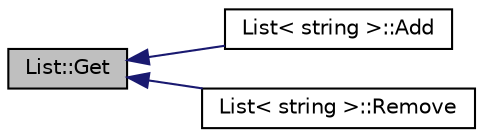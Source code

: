 digraph G
{
  edge [fontname="Helvetica",fontsize="10",labelfontname="Helvetica",labelfontsize="10"];
  node [fontname="Helvetica",fontsize="10",shape=record];
  rankdir="LR";
  Node1 [label="List::Get",height=0.2,width=0.4,color="black", fillcolor="grey75", style="filled" fontcolor="black"];
  Node1 -> Node2 [dir="back",color="midnightblue",fontsize="10",style="solid",fontname="Helvetica"];
  Node2 [label="List\< string \>::Add",height=0.2,width=0.4,color="black", fillcolor="white", style="filled",URL="$class_list.html#a5fa8fff92aa7665ec0eedb650bcc871f",tooltip="Add element to list at specific place(index)"];
  Node1 -> Node3 [dir="back",color="midnightblue",fontsize="10",style="solid",fontname="Helvetica"];
  Node3 [label="List\< string \>::Remove",height=0.2,width=0.4,color="black", fillcolor="white", style="filled",URL="$class_list.html#accc78f05e76792daf49b8c59a507ea02",tooltip="Add element to list at a given index."];
}
